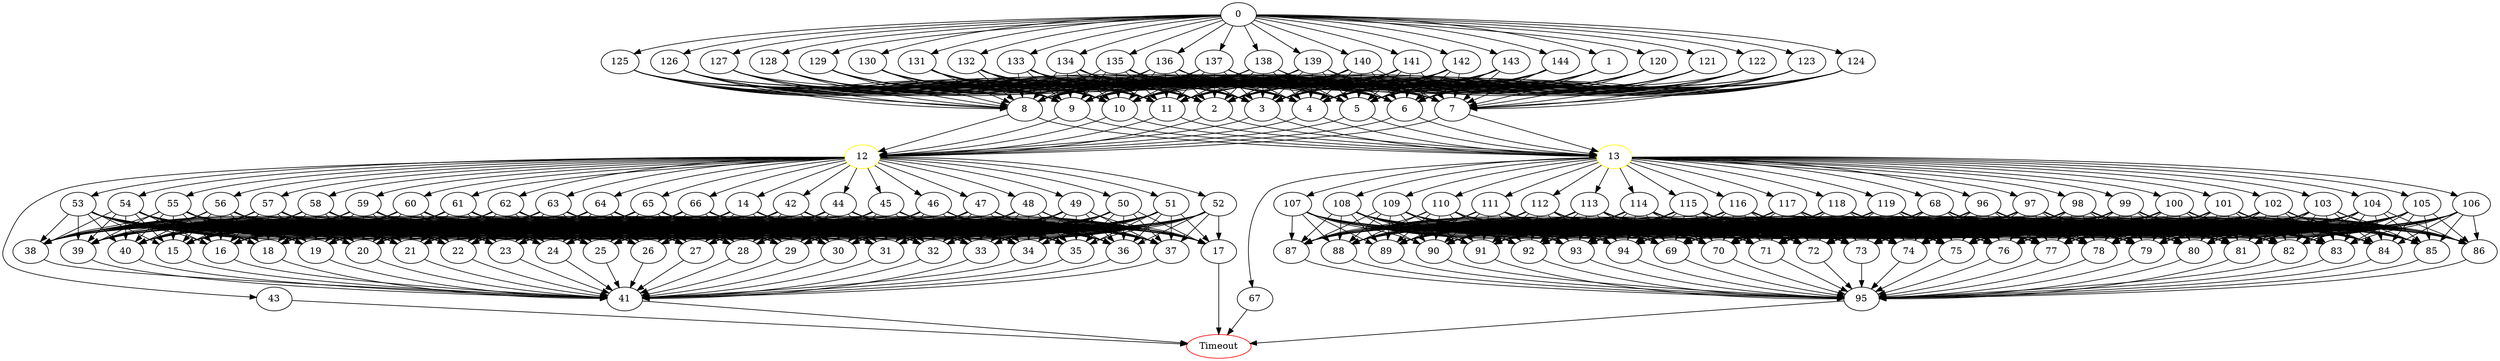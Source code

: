 digraph G {
	0 -> 1;
	0 -> 120;
	0 -> 121;
	0 -> 122;
	0 -> 123;
	0 -> 124;
	0 -> 125;
	0 -> 126;
	0 -> 127;
	0 -> 128;
	0 -> 129;
	0 -> 130;
	0 -> 131;
	0 -> 132;
	0 -> 133;
	0 -> 134;
	0 -> 135;
	0 -> 136;
	0 -> 137;
	0 -> 138;
	0 -> 139;
	0 -> 140;
	0 -> 141;
	0 -> 142;
	0 -> 143;
	0 -> 144;
	1 -> 2;
	1 -> 3;
	1 -> 4;
	1 -> 5;
	1 -> 6;
	1 -> 7;
	1 -> 8;
	1 -> 9;
	1 -> 10;
	1 -> 11;
	2 -> "12";
12 [color=yellow];
	2 -> "13";
13 [color=yellow];
	3 -> "12";
12 [color=yellow];
	3 -> "13";
13 [color=yellow];
	4 -> "12";
12 [color=yellow];
	4 -> "13";
13 [color=yellow];
	5 -> "12";
12 [color=yellow];
	5 -> "13";
13 [color=yellow];
	6 -> "12";
12 [color=yellow];
	6 -> "13";
13 [color=yellow];
	7 -> "12";
12 [color=yellow];
	7 -> "13";
13 [color=yellow];
	8 -> "12";
12 [color=yellow];
	8 -> "13";
13 [color=yellow];
	9 -> "12";
12 [color=yellow];
	9 -> "13";
13 [color=yellow];
	10 -> "12";
12 [color=yellow];
	10 -> "13";
13 [color=yellow];
	11 -> "12";
12 [color=yellow];
	11 -> "13";
13 [color=yellow];
	12 -> 14;
	12 -> 42;
	12 -> 43;
	12 -> 44;
	12 -> 45;
	12 -> 46;
	12 -> 47;
	12 -> 48;
	12 -> 49;
	12 -> 50;
	12 -> 51;
	12 -> 52;
	12 -> 53;
	12 -> 54;
	12 -> 55;
	12 -> 56;
	12 -> 57;
	12 -> 58;
	12 -> 59;
	12 -> 60;
	12 -> 61;
	12 -> 62;
	12 -> 63;
	12 -> 64;
	12 -> 65;
	12 -> 66;
	13 -> 67;
	13 -> 68;
	13 -> 96;
	13 -> 97;
	13 -> 98;
	13 -> 99;
	13 -> 100;
	13 -> 101;
	13 -> 102;
	13 -> 103;
	13 -> 104;
	13 -> 105;
	13 -> 106;
	13 -> 107;
	13 -> 108;
	13 -> 109;
	13 -> 110;
	13 -> 111;
	13 -> 112;
	13 -> 113;
	13 -> 114;
	13 -> 115;
	13 -> 116;
	13 -> 117;
	13 -> 118;
	13 -> 119;
	14 -> 15;
	14 -> 16;
	14 -> 17;
	14 -> 18;
	14 -> 19;
	14 -> 20;
	14 -> 21;
	14 -> 22;
	14 -> 23;
	14 -> 24;
	14 -> 25;
	14 -> 26;
	14 -> 27;
	14 -> 28;
	14 -> 29;
	14 -> 30;
	14 -> 31;
	14 -> 32;
	14 -> 33;
	14 -> 34;
	14 -> 35;
	14 -> 36;
	14 -> 37;
	14 -> 38;
	14 -> 39;
	14 -> 40;
	15 -> 41;
	16 -> 41;
	17 -> "Timeout";
Timeout [color=red];
	18 -> 41;
	19 -> 41;
	20 -> 41;
	21 -> 41;
	22 -> 41;
	23 -> 41;
	24 -> 41;
	25 -> 41;
	26 -> 41;
	27 -> 41;
	28 -> 41;
	29 -> 41;
	30 -> 41;
	31 -> 41;
	32 -> 41;
	33 -> 41;
	34 -> 41;
	35 -> 41;
	36 -> 41;
	37 -> 41;
	38 -> 41;
	39 -> 41;
	40 -> 41;
	41 -> "Timeout";
Timeout [color=red];
	42 -> 15;
	42 -> 16;
	42 -> 17;
	42 -> 18;
	42 -> 19;
	42 -> 20;
	42 -> 21;
	42 -> 22;
	42 -> 23;
	42 -> 24;
	42 -> 25;
	42 -> 26;
	42 -> 27;
	42 -> 28;
	42 -> 29;
	42 -> 30;
	42 -> 31;
	42 -> 32;
	42 -> 33;
	42 -> 34;
	42 -> 35;
	42 -> 36;
	42 -> 37;
	42 -> 38;
	42 -> 39;
	42 -> 40;
	43 -> "Timeout";
Timeout [color=red];
	44 -> 15;
	44 -> 16;
	44 -> 17;
	44 -> 18;
	44 -> 19;
	44 -> 20;
	44 -> 21;
	44 -> 22;
	44 -> 23;
	44 -> 24;
	44 -> 25;
	44 -> 26;
	44 -> 27;
	44 -> 28;
	44 -> 29;
	44 -> 30;
	44 -> 31;
	44 -> 32;
	44 -> 33;
	44 -> 34;
	44 -> 35;
	44 -> 36;
	44 -> 37;
	44 -> 38;
	44 -> 39;
	44 -> 40;
	45 -> 15;
	45 -> 16;
	45 -> 17;
	45 -> 18;
	45 -> 19;
	45 -> 20;
	45 -> 21;
	45 -> 22;
	45 -> 23;
	45 -> 24;
	45 -> 25;
	45 -> 26;
	45 -> 27;
	45 -> 28;
	45 -> 29;
	45 -> 30;
	45 -> 31;
	45 -> 32;
	45 -> 33;
	45 -> 34;
	45 -> 35;
	45 -> 36;
	45 -> 37;
	45 -> 38;
	45 -> 39;
	45 -> 40;
	46 -> 15;
	46 -> 16;
	46 -> 17;
	46 -> 18;
	46 -> 19;
	46 -> 20;
	46 -> 21;
	46 -> 22;
	46 -> 23;
	46 -> 24;
	46 -> 25;
	46 -> 26;
	46 -> 27;
	46 -> 28;
	46 -> 29;
	46 -> 30;
	46 -> 31;
	46 -> 32;
	46 -> 33;
	46 -> 34;
	46 -> 35;
	46 -> 36;
	46 -> 37;
	46 -> 38;
	46 -> 39;
	46 -> 40;
	47 -> 15;
	47 -> 16;
	47 -> 17;
	47 -> 18;
	47 -> 19;
	47 -> 20;
	47 -> 21;
	47 -> 22;
	47 -> 23;
	47 -> 24;
	47 -> 25;
	47 -> 26;
	47 -> 27;
	47 -> 28;
	47 -> 29;
	47 -> 30;
	47 -> 31;
	47 -> 32;
	47 -> 33;
	47 -> 34;
	47 -> 35;
	47 -> 36;
	47 -> 37;
	47 -> 38;
	47 -> 39;
	47 -> 40;
	48 -> 15;
	48 -> 16;
	48 -> 17;
	48 -> 18;
	48 -> 19;
	48 -> 20;
	48 -> 21;
	48 -> 22;
	48 -> 23;
	48 -> 24;
	48 -> 25;
	48 -> 26;
	48 -> 27;
	48 -> 28;
	48 -> 29;
	48 -> 30;
	48 -> 31;
	48 -> 32;
	48 -> 33;
	48 -> 34;
	48 -> 35;
	48 -> 36;
	48 -> 37;
	48 -> 38;
	48 -> 39;
	48 -> 40;
	49 -> 15;
	49 -> 16;
	49 -> 17;
	49 -> 18;
	49 -> 19;
	49 -> 20;
	49 -> 21;
	49 -> 22;
	49 -> 23;
	49 -> 24;
	49 -> 25;
	49 -> 26;
	49 -> 27;
	49 -> 28;
	49 -> 29;
	49 -> 30;
	49 -> 31;
	49 -> 32;
	49 -> 33;
	49 -> 34;
	49 -> 35;
	49 -> 36;
	49 -> 37;
	49 -> 38;
	49 -> 39;
	49 -> 40;
	50 -> 15;
	50 -> 16;
	50 -> 17;
	50 -> 18;
	50 -> 19;
	50 -> 20;
	50 -> 21;
	50 -> 22;
	50 -> 23;
	50 -> 24;
	50 -> 25;
	50 -> 26;
	50 -> 27;
	50 -> 28;
	50 -> 29;
	50 -> 30;
	50 -> 31;
	50 -> 32;
	50 -> 33;
	50 -> 34;
	50 -> 35;
	50 -> 36;
	50 -> 37;
	50 -> 38;
	50 -> 39;
	50 -> 40;
	51 -> 15;
	51 -> 16;
	51 -> 17;
	51 -> 18;
	51 -> 19;
	51 -> 20;
	51 -> 21;
	51 -> 22;
	51 -> 23;
	51 -> 24;
	51 -> 25;
	51 -> 26;
	51 -> 27;
	51 -> 28;
	51 -> 29;
	51 -> 30;
	51 -> 31;
	51 -> 32;
	51 -> 33;
	51 -> 34;
	51 -> 35;
	51 -> 36;
	51 -> 37;
	51 -> 38;
	51 -> 39;
	51 -> 40;
	52 -> 15;
	52 -> 16;
	52 -> 17;
	52 -> 18;
	52 -> 19;
	52 -> 20;
	52 -> 21;
	52 -> 22;
	52 -> 23;
	52 -> 24;
	52 -> 25;
	52 -> 26;
	52 -> 27;
	52 -> 28;
	52 -> 29;
	52 -> 30;
	52 -> 31;
	52 -> 32;
	52 -> 33;
	52 -> 34;
	52 -> 35;
	52 -> 36;
	52 -> 37;
	52 -> 38;
	52 -> 39;
	52 -> 40;
	53 -> 15;
	53 -> 16;
	53 -> 17;
	53 -> 18;
	53 -> 19;
	53 -> 20;
	53 -> 21;
	53 -> 22;
	53 -> 23;
	53 -> 24;
	53 -> 25;
	53 -> 26;
	53 -> 27;
	53 -> 28;
	53 -> 29;
	53 -> 30;
	53 -> 31;
	53 -> 32;
	53 -> 33;
	53 -> 34;
	53 -> 35;
	53 -> 36;
	53 -> 37;
	53 -> 38;
	53 -> 39;
	53 -> 40;
	54 -> 15;
	54 -> 16;
	54 -> 17;
	54 -> 18;
	54 -> 19;
	54 -> 20;
	54 -> 21;
	54 -> 22;
	54 -> 23;
	54 -> 24;
	54 -> 25;
	54 -> 26;
	54 -> 27;
	54 -> 28;
	54 -> 29;
	54 -> 30;
	54 -> 31;
	54 -> 32;
	54 -> 33;
	54 -> 34;
	54 -> 35;
	54 -> 36;
	54 -> 37;
	54 -> 38;
	54 -> 39;
	54 -> 40;
	55 -> 15;
	55 -> 16;
	55 -> 17;
	55 -> 18;
	55 -> 19;
	55 -> 20;
	55 -> 21;
	55 -> 22;
	55 -> 23;
	55 -> 24;
	55 -> 25;
	55 -> 26;
	55 -> 27;
	55 -> 28;
	55 -> 29;
	55 -> 30;
	55 -> 31;
	55 -> 32;
	55 -> 33;
	55 -> 34;
	55 -> 35;
	55 -> 36;
	55 -> 37;
	55 -> 38;
	55 -> 39;
	55 -> 40;
	56 -> 15;
	56 -> 16;
	56 -> 17;
	56 -> 18;
	56 -> 19;
	56 -> 20;
	56 -> 21;
	56 -> 22;
	56 -> 23;
	56 -> 24;
	56 -> 25;
	56 -> 26;
	56 -> 27;
	56 -> 28;
	56 -> 29;
	56 -> 30;
	56 -> 31;
	56 -> 32;
	56 -> 33;
	56 -> 34;
	56 -> 35;
	56 -> 36;
	56 -> 37;
	56 -> 38;
	56 -> 39;
	56 -> 40;
	57 -> 15;
	57 -> 16;
	57 -> 17;
	57 -> 18;
	57 -> 19;
	57 -> 20;
	57 -> 21;
	57 -> 22;
	57 -> 23;
	57 -> 24;
	57 -> 25;
	57 -> 26;
	57 -> 27;
	57 -> 28;
	57 -> 29;
	57 -> 30;
	57 -> 31;
	57 -> 32;
	57 -> 33;
	57 -> 34;
	57 -> 35;
	57 -> 36;
	57 -> 37;
	57 -> 38;
	57 -> 39;
	57 -> 40;
	58 -> 15;
	58 -> 16;
	58 -> 17;
	58 -> 18;
	58 -> 19;
	58 -> 20;
	58 -> 21;
	58 -> 22;
	58 -> 23;
	58 -> 24;
	58 -> 25;
	58 -> 26;
	58 -> 27;
	58 -> 28;
	58 -> 29;
	58 -> 30;
	58 -> 31;
	58 -> 32;
	58 -> 33;
	58 -> 34;
	58 -> 35;
	58 -> 36;
	58 -> 37;
	58 -> 38;
	58 -> 39;
	58 -> 40;
	59 -> 15;
	59 -> 16;
	59 -> 17;
	59 -> 18;
	59 -> 19;
	59 -> 20;
	59 -> 21;
	59 -> 22;
	59 -> 23;
	59 -> 24;
	59 -> 25;
	59 -> 26;
	59 -> 27;
	59 -> 28;
	59 -> 29;
	59 -> 30;
	59 -> 31;
	59 -> 32;
	59 -> 33;
	59 -> 34;
	59 -> 35;
	59 -> 36;
	59 -> 37;
	59 -> 38;
	59 -> 39;
	59 -> 40;
	60 -> 15;
	60 -> 16;
	60 -> 17;
	60 -> 18;
	60 -> 19;
	60 -> 20;
	60 -> 21;
	60 -> 22;
	60 -> 23;
	60 -> 24;
	60 -> 25;
	60 -> 26;
	60 -> 27;
	60 -> 28;
	60 -> 29;
	60 -> 30;
	60 -> 31;
	60 -> 32;
	60 -> 33;
	60 -> 34;
	60 -> 35;
	60 -> 36;
	60 -> 37;
	60 -> 38;
	60 -> 39;
	60 -> 40;
	61 -> 15;
	61 -> 16;
	61 -> 17;
	61 -> 18;
	61 -> 19;
	61 -> 20;
	61 -> 21;
	61 -> 22;
	61 -> 23;
	61 -> 24;
	61 -> 25;
	61 -> 26;
	61 -> 27;
	61 -> 28;
	61 -> 29;
	61 -> 30;
	61 -> 31;
	61 -> 32;
	61 -> 33;
	61 -> 34;
	61 -> 35;
	61 -> 36;
	61 -> 37;
	61 -> 38;
	61 -> 39;
	61 -> 40;
	62 -> 15;
	62 -> 16;
	62 -> 17;
	62 -> 18;
	62 -> 19;
	62 -> 20;
	62 -> 21;
	62 -> 22;
	62 -> 23;
	62 -> 24;
	62 -> 25;
	62 -> 26;
	62 -> 27;
	62 -> 28;
	62 -> 29;
	62 -> 30;
	62 -> 31;
	62 -> 32;
	62 -> 33;
	62 -> 34;
	62 -> 35;
	62 -> 36;
	62 -> 37;
	62 -> 38;
	62 -> 39;
	62 -> 40;
	63 -> 15;
	63 -> 16;
	63 -> 17;
	63 -> 18;
	63 -> 19;
	63 -> 20;
	63 -> 21;
	63 -> 22;
	63 -> 23;
	63 -> 24;
	63 -> 25;
	63 -> 26;
	63 -> 27;
	63 -> 28;
	63 -> 29;
	63 -> 30;
	63 -> 31;
	63 -> 32;
	63 -> 33;
	63 -> 34;
	63 -> 35;
	63 -> 36;
	63 -> 37;
	63 -> 38;
	63 -> 39;
	63 -> 40;
	64 -> 15;
	64 -> 16;
	64 -> 17;
	64 -> 18;
	64 -> 19;
	64 -> 20;
	64 -> 21;
	64 -> 22;
	64 -> 23;
	64 -> 24;
	64 -> 25;
	64 -> 26;
	64 -> 27;
	64 -> 28;
	64 -> 29;
	64 -> 30;
	64 -> 31;
	64 -> 32;
	64 -> 33;
	64 -> 34;
	64 -> 35;
	64 -> 36;
	64 -> 37;
	64 -> 38;
	64 -> 39;
	64 -> 40;
	65 -> 15;
	65 -> 16;
	65 -> 17;
	65 -> 18;
	65 -> 19;
	65 -> 20;
	65 -> 21;
	65 -> 22;
	65 -> 23;
	65 -> 24;
	65 -> 25;
	65 -> 26;
	65 -> 27;
	65 -> 28;
	65 -> 29;
	65 -> 30;
	65 -> 31;
	65 -> 32;
	65 -> 33;
	65 -> 34;
	65 -> 35;
	65 -> 36;
	65 -> 37;
	65 -> 38;
	65 -> 39;
	65 -> 40;
	66 -> 15;
	66 -> 16;
	66 -> 17;
	66 -> 18;
	66 -> 19;
	66 -> 20;
	66 -> 21;
	66 -> 22;
	66 -> 23;
	66 -> 24;
	66 -> 25;
	66 -> 26;
	66 -> 27;
	66 -> 28;
	66 -> 29;
	66 -> 30;
	66 -> 31;
	66 -> 32;
	66 -> 33;
	66 -> 34;
	66 -> 35;
	66 -> 36;
	66 -> 37;
	66 -> 38;
	66 -> 39;
	66 -> 40;
	67 -> "Timeout";
Timeout [color=red];
	68 -> 69;
	68 -> 70;
	68 -> 71;
	68 -> 72;
	68 -> 73;
	68 -> 74;
	68 -> 75;
	68 -> 76;
	68 -> 77;
	68 -> 78;
	68 -> 79;
	68 -> 80;
	68 -> 81;
	68 -> 82;
	68 -> 83;
	68 -> 84;
	68 -> 85;
	68 -> 86;
	68 -> 87;
	68 -> 88;
	68 -> 89;
	68 -> 90;
	68 -> 91;
	68 -> 92;
	68 -> 93;
	68 -> 94;
	69 -> 95;
	70 -> 95;
	71 -> 95;
	72 -> 95;
	73 -> 95;
	74 -> 95;
	75 -> 95;
	76 -> 95;
	77 -> 95;
	78 -> 95;
	79 -> 95;
	80 -> 95;
	81 -> 95;
	82 -> 95;
	83 -> 95;
	84 -> 95;
	85 -> 95;
	86 -> 95;
	87 -> 95;
	88 -> 95;
	89 -> 95;
	90 -> 95;
	91 -> 95;
	92 -> 95;
	93 -> 95;
	94 -> 95;
	95 -> "Timeout";
Timeout [color=red];
	96 -> 69;
	96 -> 70;
	96 -> 71;
	96 -> 72;
	96 -> 73;
	96 -> 74;
	96 -> 75;
	96 -> 76;
	96 -> 77;
	96 -> 78;
	96 -> 79;
	96 -> 80;
	96 -> 81;
	96 -> 82;
	96 -> 83;
	96 -> 84;
	96 -> 85;
	96 -> 86;
	96 -> 87;
	96 -> 88;
	96 -> 89;
	96 -> 90;
	96 -> 91;
	96 -> 92;
	96 -> 93;
	96 -> 94;
	97 -> 69;
	97 -> 70;
	97 -> 71;
	97 -> 72;
	97 -> 73;
	97 -> 74;
	97 -> 75;
	97 -> 76;
	97 -> 77;
	97 -> 78;
	97 -> 79;
	97 -> 80;
	97 -> 81;
	97 -> 82;
	97 -> 83;
	97 -> 84;
	97 -> 85;
	97 -> 86;
	97 -> 87;
	97 -> 88;
	97 -> 89;
	97 -> 90;
	97 -> 91;
	97 -> 92;
	97 -> 93;
	97 -> 94;
	98 -> 69;
	98 -> 70;
	98 -> 71;
	98 -> 72;
	98 -> 73;
	98 -> 74;
	98 -> 75;
	98 -> 76;
	98 -> 77;
	98 -> 78;
	98 -> 79;
	98 -> 80;
	98 -> 81;
	98 -> 82;
	98 -> 83;
	98 -> 84;
	98 -> 85;
	98 -> 86;
	98 -> 87;
	98 -> 88;
	98 -> 89;
	98 -> 90;
	98 -> 91;
	98 -> 92;
	98 -> 93;
	98 -> 94;
	99 -> 69;
	99 -> 70;
	99 -> 71;
	99 -> 72;
	99 -> 73;
	99 -> 74;
	99 -> 75;
	99 -> 76;
	99 -> 77;
	99 -> 78;
	99 -> 79;
	99 -> 80;
	99 -> 81;
	99 -> 82;
	99 -> 83;
	99 -> 84;
	99 -> 85;
	99 -> 86;
	99 -> 87;
	99 -> 88;
	99 -> 89;
	99 -> 90;
	99 -> 91;
	99 -> 92;
	99 -> 93;
	99 -> 94;
	100 -> 69;
	100 -> 70;
	100 -> 71;
	100 -> 72;
	100 -> 73;
	100 -> 74;
	100 -> 75;
	100 -> 76;
	100 -> 77;
	100 -> 78;
	100 -> 79;
	100 -> 80;
	100 -> 81;
	100 -> 82;
	100 -> 83;
	100 -> 84;
	100 -> 85;
	100 -> 86;
	100 -> 87;
	100 -> 88;
	100 -> 89;
	100 -> 90;
	100 -> 91;
	100 -> 92;
	100 -> 93;
	100 -> 94;
	101 -> 69;
	101 -> 70;
	101 -> 71;
	101 -> 72;
	101 -> 73;
	101 -> 74;
	101 -> 75;
	101 -> 76;
	101 -> 77;
	101 -> 78;
	101 -> 79;
	101 -> 80;
	101 -> 81;
	101 -> 82;
	101 -> 83;
	101 -> 84;
	101 -> 85;
	101 -> 86;
	101 -> 87;
	101 -> 88;
	101 -> 89;
	101 -> 90;
	101 -> 91;
	101 -> 92;
	101 -> 93;
	101 -> 94;
	102 -> 69;
	102 -> 70;
	102 -> 71;
	102 -> 72;
	102 -> 73;
	102 -> 74;
	102 -> 75;
	102 -> 76;
	102 -> 77;
	102 -> 78;
	102 -> 79;
	102 -> 80;
	102 -> 81;
	102 -> 82;
	102 -> 83;
	102 -> 84;
	102 -> 85;
	102 -> 86;
	102 -> 87;
	102 -> 88;
	102 -> 89;
	102 -> 90;
	102 -> 91;
	102 -> 92;
	102 -> 93;
	102 -> 94;
	103 -> 69;
	103 -> 70;
	103 -> 71;
	103 -> 72;
	103 -> 73;
	103 -> 74;
	103 -> 75;
	103 -> 76;
	103 -> 77;
	103 -> 78;
	103 -> 79;
	103 -> 80;
	103 -> 81;
	103 -> 82;
	103 -> 83;
	103 -> 84;
	103 -> 85;
	103 -> 86;
	103 -> 87;
	103 -> 88;
	103 -> 89;
	103 -> 90;
	103 -> 91;
	103 -> 92;
	103 -> 93;
	103 -> 94;
	104 -> 69;
	104 -> 70;
	104 -> 71;
	104 -> 72;
	104 -> 73;
	104 -> 74;
	104 -> 75;
	104 -> 76;
	104 -> 77;
	104 -> 78;
	104 -> 79;
	104 -> 80;
	104 -> 81;
	104 -> 82;
	104 -> 83;
	104 -> 84;
	104 -> 85;
	104 -> 86;
	104 -> 87;
	104 -> 88;
	104 -> 89;
	104 -> 90;
	104 -> 91;
	104 -> 92;
	104 -> 93;
	104 -> 94;
	105 -> 69;
	105 -> 70;
	105 -> 71;
	105 -> 72;
	105 -> 73;
	105 -> 74;
	105 -> 75;
	105 -> 76;
	105 -> 77;
	105 -> 78;
	105 -> 79;
	105 -> 80;
	105 -> 81;
	105 -> 82;
	105 -> 83;
	105 -> 84;
	105 -> 85;
	105 -> 86;
	105 -> 87;
	105 -> 88;
	105 -> 89;
	105 -> 90;
	105 -> 91;
	105 -> 92;
	105 -> 93;
	105 -> 94;
	106 -> 69;
	106 -> 70;
	106 -> 71;
	106 -> 72;
	106 -> 73;
	106 -> 74;
	106 -> 75;
	106 -> 76;
	106 -> 77;
	106 -> 78;
	106 -> 79;
	106 -> 80;
	106 -> 81;
	106 -> 82;
	106 -> 83;
	106 -> 84;
	106 -> 85;
	106 -> 86;
	106 -> 87;
	106 -> 88;
	106 -> 89;
	106 -> 90;
	106 -> 91;
	106 -> 92;
	106 -> 93;
	106 -> 94;
	107 -> 69;
	107 -> 70;
	107 -> 71;
	107 -> 72;
	107 -> 73;
	107 -> 74;
	107 -> 75;
	107 -> 76;
	107 -> 77;
	107 -> 78;
	107 -> 79;
	107 -> 80;
	107 -> 81;
	107 -> 82;
	107 -> 83;
	107 -> 84;
	107 -> 85;
	107 -> 86;
	107 -> 87;
	107 -> 88;
	107 -> 89;
	107 -> 90;
	107 -> 91;
	107 -> 92;
	107 -> 93;
	107 -> 94;
	108 -> 69;
	108 -> 70;
	108 -> 71;
	108 -> 72;
	108 -> 73;
	108 -> 74;
	108 -> 75;
	108 -> 76;
	108 -> 77;
	108 -> 78;
	108 -> 79;
	108 -> 80;
	108 -> 81;
	108 -> 82;
	108 -> 83;
	108 -> 84;
	108 -> 85;
	108 -> 86;
	108 -> 87;
	108 -> 88;
	108 -> 89;
	108 -> 90;
	108 -> 91;
	108 -> 92;
	108 -> 93;
	108 -> 94;
	109 -> 69;
	109 -> 70;
	109 -> 71;
	109 -> 72;
	109 -> 73;
	109 -> 74;
	109 -> 75;
	109 -> 76;
	109 -> 77;
	109 -> 78;
	109 -> 79;
	109 -> 80;
	109 -> 81;
	109 -> 82;
	109 -> 83;
	109 -> 84;
	109 -> 85;
	109 -> 86;
	109 -> 87;
	109 -> 88;
	109 -> 89;
	109 -> 90;
	109 -> 91;
	109 -> 92;
	109 -> 93;
	109 -> 94;
	110 -> 69;
	110 -> 70;
	110 -> 71;
	110 -> 72;
	110 -> 73;
	110 -> 74;
	110 -> 75;
	110 -> 76;
	110 -> 77;
	110 -> 78;
	110 -> 79;
	110 -> 80;
	110 -> 81;
	110 -> 82;
	110 -> 83;
	110 -> 84;
	110 -> 85;
	110 -> 86;
	110 -> 87;
	110 -> 88;
	110 -> 89;
	110 -> 90;
	110 -> 91;
	110 -> 92;
	110 -> 93;
	110 -> 94;
	111 -> 69;
	111 -> 70;
	111 -> 71;
	111 -> 72;
	111 -> 73;
	111 -> 74;
	111 -> 75;
	111 -> 76;
	111 -> 77;
	111 -> 78;
	111 -> 79;
	111 -> 80;
	111 -> 81;
	111 -> 82;
	111 -> 83;
	111 -> 84;
	111 -> 85;
	111 -> 86;
	111 -> 87;
	111 -> 88;
	111 -> 89;
	111 -> 90;
	111 -> 91;
	111 -> 92;
	111 -> 93;
	111 -> 94;
	112 -> 69;
	112 -> 70;
	112 -> 71;
	112 -> 72;
	112 -> 73;
	112 -> 74;
	112 -> 75;
	112 -> 76;
	112 -> 77;
	112 -> 78;
	112 -> 79;
	112 -> 80;
	112 -> 81;
	112 -> 82;
	112 -> 83;
	112 -> 84;
	112 -> 85;
	112 -> 86;
	112 -> 87;
	112 -> 88;
	112 -> 89;
	112 -> 90;
	112 -> 91;
	112 -> 92;
	112 -> 93;
	112 -> 94;
	113 -> 69;
	113 -> 70;
	113 -> 71;
	113 -> 72;
	113 -> 73;
	113 -> 74;
	113 -> 75;
	113 -> 76;
	113 -> 77;
	113 -> 78;
	113 -> 79;
	113 -> 80;
	113 -> 81;
	113 -> 82;
	113 -> 83;
	113 -> 84;
	113 -> 85;
	113 -> 86;
	113 -> 87;
	113 -> 88;
	113 -> 89;
	113 -> 90;
	113 -> 91;
	113 -> 92;
	113 -> 93;
	113 -> 94;
	114 -> 69;
	114 -> 70;
	114 -> 71;
	114 -> 72;
	114 -> 73;
	114 -> 74;
	114 -> 75;
	114 -> 76;
	114 -> 77;
	114 -> 78;
	114 -> 79;
	114 -> 80;
	114 -> 81;
	114 -> 82;
	114 -> 83;
	114 -> 84;
	114 -> 85;
	114 -> 86;
	114 -> 87;
	114 -> 88;
	114 -> 89;
	114 -> 90;
	114 -> 91;
	114 -> 92;
	114 -> 93;
	114 -> 94;
	115 -> 69;
	115 -> 70;
	115 -> 71;
	115 -> 72;
	115 -> 73;
	115 -> 74;
	115 -> 75;
	115 -> 76;
	115 -> 77;
	115 -> 78;
	115 -> 79;
	115 -> 80;
	115 -> 81;
	115 -> 82;
	115 -> 83;
	115 -> 84;
	115 -> 85;
	115 -> 86;
	115 -> 87;
	115 -> 88;
	115 -> 89;
	115 -> 90;
	115 -> 91;
	115 -> 92;
	115 -> 93;
	115 -> 94;
	116 -> 69;
	116 -> 70;
	116 -> 71;
	116 -> 72;
	116 -> 73;
	116 -> 74;
	116 -> 75;
	116 -> 76;
	116 -> 77;
	116 -> 78;
	116 -> 79;
	116 -> 80;
	116 -> 81;
	116 -> 82;
	116 -> 83;
	116 -> 84;
	116 -> 85;
	116 -> 86;
	116 -> 87;
	116 -> 88;
	116 -> 89;
	116 -> 90;
	116 -> 91;
	116 -> 92;
	116 -> 93;
	116 -> 94;
	117 -> 69;
	117 -> 70;
	117 -> 71;
	117 -> 72;
	117 -> 73;
	117 -> 74;
	117 -> 75;
	117 -> 76;
	117 -> 77;
	117 -> 78;
	117 -> 79;
	117 -> 80;
	117 -> 81;
	117 -> 82;
	117 -> 83;
	117 -> 84;
	117 -> 85;
	117 -> 86;
	117 -> 87;
	117 -> 88;
	117 -> 89;
	117 -> 90;
	117 -> 91;
	117 -> 92;
	117 -> 93;
	117 -> 94;
	118 -> 69;
	118 -> 70;
	118 -> 71;
	118 -> 72;
	118 -> 73;
	118 -> 74;
	118 -> 75;
	118 -> 76;
	118 -> 77;
	118 -> 78;
	118 -> 79;
	118 -> 80;
	118 -> 81;
	118 -> 82;
	118 -> 83;
	118 -> 84;
	118 -> 85;
	118 -> 86;
	118 -> 87;
	118 -> 88;
	118 -> 89;
	118 -> 90;
	118 -> 91;
	118 -> 92;
	118 -> 93;
	118 -> 94;
	119 -> 69;
	119 -> 70;
	119 -> 71;
	119 -> 72;
	119 -> 73;
	119 -> 74;
	119 -> 75;
	119 -> 76;
	119 -> 77;
	119 -> 78;
	119 -> 79;
	119 -> 80;
	119 -> 81;
	119 -> 82;
	119 -> 83;
	119 -> 84;
	119 -> 85;
	119 -> 86;
	119 -> 87;
	119 -> 88;
	119 -> 89;
	119 -> 90;
	119 -> 91;
	119 -> 92;
	119 -> 93;
	119 -> 94;
	120 -> 2;
	120 -> 3;
	120 -> 4;
	120 -> 5;
	120 -> 6;
	120 -> 7;
	120 -> 8;
	120 -> 9;
	120 -> 10;
	120 -> 11;
	121 -> 2;
	121 -> 3;
	121 -> 4;
	121 -> 5;
	121 -> 6;
	121 -> 7;
	121 -> 8;
	121 -> 9;
	121 -> 10;
	121 -> 11;
	122 -> 2;
	122 -> 3;
	122 -> 4;
	122 -> 5;
	122 -> 6;
	122 -> 7;
	122 -> 8;
	122 -> 9;
	122 -> 10;
	122 -> 11;
	123 -> 2;
	123 -> 3;
	123 -> 4;
	123 -> 5;
	123 -> 6;
	123 -> 7;
	123 -> 8;
	123 -> 9;
	123 -> 10;
	123 -> 11;
	124 -> 2;
	124 -> 3;
	124 -> 4;
	124 -> 5;
	124 -> 6;
	124 -> 7;
	124 -> 8;
	124 -> 9;
	124 -> 10;
	124 -> 11;
	125 -> 2;
	125 -> 3;
	125 -> 4;
	125 -> 5;
	125 -> 6;
	125 -> 7;
	125 -> 8;
	125 -> 9;
	125 -> 10;
	125 -> 11;
	126 -> 2;
	126 -> 3;
	126 -> 4;
	126 -> 5;
	126 -> 6;
	126 -> 7;
	126 -> 8;
	126 -> 9;
	126 -> 10;
	126 -> 11;
	127 -> 2;
	127 -> 3;
	127 -> 4;
	127 -> 5;
	127 -> 6;
	127 -> 7;
	127 -> 8;
	127 -> 9;
	127 -> 10;
	127 -> 11;
	128 -> 2;
	128 -> 3;
	128 -> 4;
	128 -> 5;
	128 -> 6;
	128 -> 7;
	128 -> 8;
	128 -> 9;
	128 -> 10;
	128 -> 11;
	129 -> 2;
	129 -> 3;
	129 -> 4;
	129 -> 5;
	129 -> 6;
	129 -> 7;
	129 -> 8;
	129 -> 9;
	129 -> 10;
	129 -> 11;
	130 -> 2;
	130 -> 3;
	130 -> 4;
	130 -> 5;
	130 -> 6;
	130 -> 7;
	130 -> 8;
	130 -> 9;
	130 -> 10;
	130 -> 11;
	131 -> 2;
	131 -> 3;
	131 -> 4;
	131 -> 5;
	131 -> 6;
	131 -> 7;
	131 -> 8;
	131 -> 9;
	131 -> 10;
	131 -> 11;
	132 -> 2;
	132 -> 3;
	132 -> 4;
	132 -> 5;
	132 -> 6;
	132 -> 7;
	132 -> 8;
	132 -> 9;
	132 -> 10;
	132 -> 11;
	133 -> 2;
	133 -> 3;
	133 -> 4;
	133 -> 5;
	133 -> 6;
	133 -> 7;
	133 -> 8;
	133 -> 9;
	133 -> 10;
	133 -> 11;
	134 -> 2;
	134 -> 3;
	134 -> 4;
	134 -> 5;
	134 -> 6;
	134 -> 7;
	134 -> 8;
	134 -> 9;
	134 -> 10;
	134 -> 11;
	135 -> 2;
	135 -> 3;
	135 -> 4;
	135 -> 5;
	135 -> 6;
	135 -> 7;
	135 -> 8;
	135 -> 9;
	135 -> 10;
	135 -> 11;
	136 -> 2;
	136 -> 3;
	136 -> 4;
	136 -> 5;
	136 -> 6;
	136 -> 7;
	136 -> 8;
	136 -> 9;
	136 -> 10;
	136 -> 11;
	137 -> 2;
	137 -> 3;
	137 -> 4;
	137 -> 5;
	137 -> 6;
	137 -> 7;
	137 -> 8;
	137 -> 9;
	137 -> 10;
	137 -> 11;
	138 -> 2;
	138 -> 3;
	138 -> 4;
	138 -> 5;
	138 -> 6;
	138 -> 7;
	138 -> 8;
	138 -> 9;
	138 -> 10;
	138 -> 11;
	139 -> 2;
	139 -> 3;
	139 -> 4;
	139 -> 5;
	139 -> 6;
	139 -> 7;
	139 -> 8;
	139 -> 9;
	139 -> 10;
	139 -> 11;
	140 -> 2;
	140 -> 3;
	140 -> 4;
	140 -> 5;
	140 -> 6;
	140 -> 7;
	140 -> 8;
	140 -> 9;
	140 -> 10;
	140 -> 11;
	141 -> 2;
	141 -> 3;
	141 -> 4;
	141 -> 5;
	141 -> 6;
	141 -> 7;
	141 -> 8;
	141 -> 9;
	141 -> 10;
	141 -> 11;
	142 -> 2;
	142 -> 3;
	142 -> 4;
	142 -> 5;
	142 -> 6;
	142 -> 7;
	142 -> 8;
	142 -> 9;
	142 -> 10;
	142 -> 11;
	143 -> 2;
	143 -> 3;
	143 -> 4;
	143 -> 5;
	143 -> 6;
	143 -> 7;
	143 -> 8;
	143 -> 9;
	143 -> 10;
	143 -> 11;
	144 -> 2;
	144 -> 3;
	144 -> 4;
	144 -> 5;
	144 -> 6;
	144 -> 7;
	144 -> 8;
	144 -> 9;
	144 -> 10;
	144 -> 11;
}